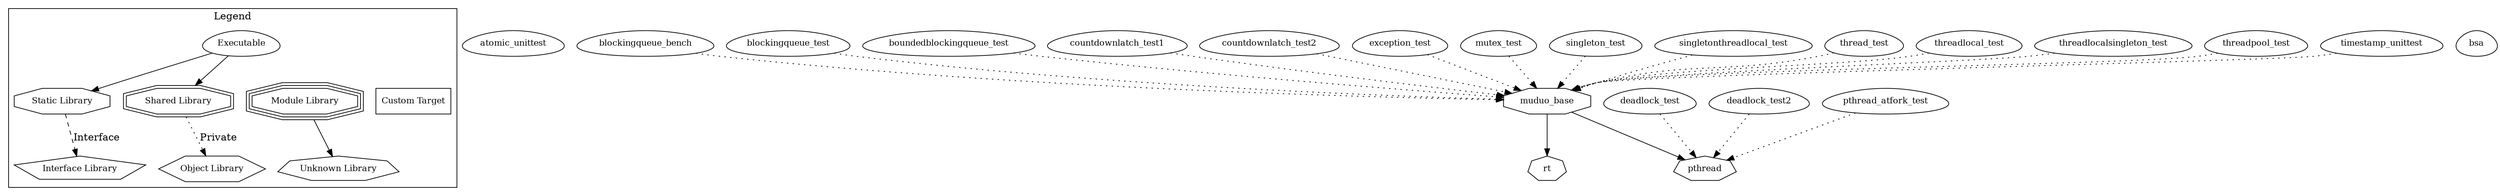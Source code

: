 digraph "muduo" {
node [
  fontsize = "12"
];
subgraph clusterLegend {
  label = "Legend";
  color = black;
  edge [ style = invis ];
  legendNode0 [ label = "Executable", shape = egg ];
  legendNode1 [ label = "Static Library", shape = octagon ];
  legendNode2 [ label = "Shared Library", shape = doubleoctagon ];
  legendNode3 [ label = "Module Library", shape = tripleoctagon ];
  legendNode4 [ label = "Interface Library", shape = pentagon ];
  legendNode5 [ label = "Object Library", shape = hexagon ];
  legendNode6 [ label = "Unknown Library", shape = septagon ];
  legendNode7 [ label = "Custom Target", shape = box ];
  legendNode0 -> legendNode1 [ style = solid ];
  legendNode0 -> legendNode2 [ style = solid ];
  legendNode0 -> legendNode3;
  legendNode1 -> legendNode4 [ label = "Interface", style = dashed ];
  legendNode2 -> legendNode5 [ label = "Private", style = dotted ];
  legendNode3 -> legendNode6 [ style = solid ];
  legendNode0 -> legendNode7;
}
    "node0" [ label = "atomic_unittest", shape = egg ];
    "node1" [ label = "blockingqueue_bench", shape = egg ];
    "node2" [ label = "muduo_base", shape = octagon ];
    "node3" [ label = "pthread", shape = septagon ];
    "node2" -> "node3"  // muduo_base -> pthread
    "node4" [ label = "rt", shape = septagon ];
    "node2" -> "node4"  // muduo_base -> rt
    "node1" -> "node2" [ style = dotted ] // blockingqueue_bench -> muduo_base
    "node5" [ label = "blockingqueue_test", shape = egg ];
    "node5" -> "node2" [ style = dotted ] // blockingqueue_test -> muduo_base
    "node6" [ label = "boundedblockingqueue_test", shape = egg ];
    "node6" -> "node2" [ style = dotted ] // boundedblockingqueue_test -> muduo_base
    "node7" [ label = "bsa", shape = egg ];
    "node8" [ label = "countdownlatch_test1", shape = egg ];
    "node8" -> "node2" [ style = dotted ] // countdownlatch_test1 -> muduo_base
    "node9" [ label = "countdownlatch_test2", shape = egg ];
    "node9" -> "node2" [ style = dotted ] // countdownlatch_test2 -> muduo_base
    "node10" [ label = "deadlock_test", shape = egg ];
    "node10" -> "node3" [ style = dotted ] // deadlock_test -> pthread
    "node11" [ label = "deadlock_test2", shape = egg ];
    "node11" -> "node3" [ style = dotted ] // deadlock_test2 -> pthread
    "node12" [ label = "exception_test", shape = egg ];
    "node12" -> "node2" [ style = dotted ] // exception_test -> muduo_base
    "node13" [ label = "mutex_test", shape = egg ];
    "node13" -> "node2" [ style = dotted ] // mutex_test -> muduo_base
    "node14" [ label = "pthread_atfork_test", shape = egg ];
    "node14" -> "node3" [ style = dotted ] // pthread_atfork_test -> pthread
    "node15" [ label = "singleton_test", shape = egg ];
    "node15" -> "node2" [ style = dotted ] // singleton_test -> muduo_base
    "node16" [ label = "singletonthreadlocal_test", shape = egg ];
    "node16" -> "node2" [ style = dotted ] // singletonthreadlocal_test -> muduo_base
    "node17" [ label = "thread_test", shape = egg ];
    "node17" -> "node2" [ style = dotted ] // thread_test -> muduo_base
    "node18" [ label = "threadlocal_test", shape = egg ];
    "node18" -> "node2" [ style = dotted ] // threadlocal_test -> muduo_base
    "node19" [ label = "threadlocalsingleton_test", shape = egg ];
    "node19" -> "node2" [ style = dotted ] // threadlocalsingleton_test -> muduo_base
    "node20" [ label = "threadpool_test", shape = egg ];
    "node20" -> "node2" [ style = dotted ] // threadpool_test -> muduo_base
    "node21" [ label = "timestamp_unittest", shape = egg ];
    "node21" -> "node2" [ style = dotted ] // timestamp_unittest -> muduo_base
}
